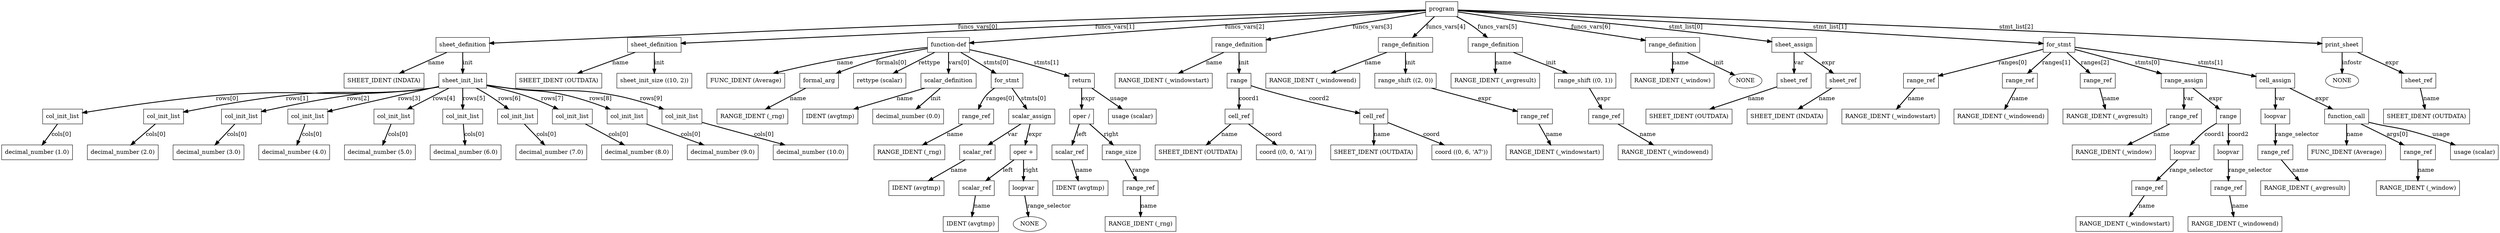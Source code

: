 digraph parsetree {
    ratio=fill
    node [shape="box"]
    edge [style=bold]
    ranksep=equally
    nodesep=0.5
    rankdir = TB
    clusterrank = local
N0 [label="program"]
N1 [label="sheet_definition"]
N2 [label="SHEET_IDENT (INDATA)"]
N1->N2 [label="name"]
N3 [label="sheet_init_list"]
N4 [label="col_init_list"]
N5 [label="decimal_number (1.0)"]
N4->N5 [label="cols[0]"]
N3->N4 [label="rows[0]"]
N6 [label="col_init_list"]
N7 [label="decimal_number (2.0)"]
N6->N7 [label="cols[0]"]
N3->N6 [label="rows[1]"]
N8 [label="col_init_list"]
N9 [label="decimal_number (3.0)"]
N8->N9 [label="cols[0]"]
N3->N8 [label="rows[2]"]
N10 [label="col_init_list"]
N11 [label="decimal_number (4.0)"]
N10->N11 [label="cols[0]"]
N3->N10 [label="rows[3]"]
N12 [label="col_init_list"]
N13 [label="decimal_number (5.0)"]
N12->N13 [label="cols[0]"]
N3->N12 [label="rows[4]"]
N14 [label="col_init_list"]
N15 [label="decimal_number (6.0)"]
N14->N15 [label="cols[0]"]
N3->N14 [label="rows[5]"]
N16 [label="col_init_list"]
N17 [label="decimal_number (7.0)"]
N16->N17 [label="cols[0]"]
N3->N16 [label="rows[6]"]
N18 [label="col_init_list"]
N19 [label="decimal_number (8.0)"]
N18->N19 [label="cols[0]"]
N3->N18 [label="rows[7]"]
N20 [label="col_init_list"]
N21 [label="decimal_number (9.0)"]
N20->N21 [label="cols[0]"]
N3->N20 [label="rows[8]"]
N22 [label="col_init_list"]
N23 [label="decimal_number (10.0)"]
N22->N23 [label="cols[0]"]
N3->N22 [label="rows[9]"]
N1->N3 [label="init"]
N0->N1 [label="funcs_vars[0]"]
N24 [label="sheet_definition"]
N25 [label="SHEET_IDENT (OUTDATA)"]
N24->N25 [label="name"]
N26 [label="sheet_init_size ((10, 2))"]
N24->N26 [label="init"]
N0->N24 [label="funcs_vars[1]"]
N27 [label="function-def"]
N28 [label="FUNC_IDENT (Average)"]
N27->N28 [label="name"]
N29 [label="formal_arg"]
N30 [label="RANGE_IDENT (_rng)"]
N29->N30 [label="name"]
N27->N29 [label="formals[0]"]
N31 [label="rettype (scalar)"]
N27->N31 [label="rettype"]
N32 [label="scalar_definition"]
N33 [label="IDENT (avgtmp)"]
N32->N33 [label="name"]
N34 [label="decimal_number (0.0)"]
N32->N34 [label="init"]
N27->N32 [label="vars[0]"]
N35 [label="for_stmt"]
N36 [label="range_ref"]
N37 [label="RANGE_IDENT (_rng)"]
N36->N37 [label="name"]
N35->N36 [label="ranges[0]"]
N38 [label="scalar_assign"]
N39 [label="scalar_ref"]
N40 [label="IDENT (avgtmp)"]
N39->N40 [label="name"]
N38->N39 [label="var"]
N41 [label="oper +"]
N42 [label="scalar_ref"]
N43 [label="IDENT (avgtmp)"]
N42->N43 [label="name"]
N41->N42 [label="left"]
N44 [label="loopvar"]
N45 [shape="ellipse", label="NONE"]
N44->N45 [label="range_selector"]
N41->N44 [label="right"]
N38->N41 [label="expr"]
N35->N38 [label="stmts[0]"]
N27->N35 [label="stmts[0]"]
N46 [label="return"]
N47 [label="oper /"]
N48 [label="scalar_ref"]
N49 [label="IDENT (avgtmp)"]
N48->N49 [label="name"]
N47->N48 [label="left"]
N50 [label="range_size"]
N51 [label="range_ref"]
N52 [label="RANGE_IDENT (_rng)"]
N51->N52 [label="name"]
N50->N51 [label="range"]
N47->N50 [label="right"]
N46->N47 [label="expr"]
N53 [label="usage (scalar)"]
N46->N53 [label="usage"]
N27->N46 [label="stmts[1]"]
N0->N27 [label="funcs_vars[2]"]
N54 [label="range_definition"]
N55 [label="RANGE_IDENT (_windowstart)"]
N54->N55 [label="name"]
N56 [label="range"]
N57 [label="cell_ref"]
N58 [label="SHEET_IDENT (OUTDATA)"]
N57->N58 [label="name"]
N59 [label="coord ((0, 0, 'A1'))"]
N57->N59 [label="coord"]
N56->N57 [label="coord1"]
N60 [label="cell_ref"]
N61 [label="SHEET_IDENT (OUTDATA)"]
N60->N61 [label="name"]
N62 [label="coord ((0, 6, 'A7'))"]
N60->N62 [label="coord"]
N56->N60 [label="coord2"]
N54->N56 [label="init"]
N0->N54 [label="funcs_vars[3]"]
N63 [label="range_definition"]
N64 [label="RANGE_IDENT (_windowend)"]
N63->N64 [label="name"]
N65 [label="range_shift ((2, 0))"]
N66 [label="range_ref"]
N67 [label="RANGE_IDENT (_windowstart)"]
N66->N67 [label="name"]
N65->N66 [label="expr"]
N63->N65 [label="init"]
N0->N63 [label="funcs_vars[4]"]
N68 [label="range_definition"]
N69 [label="RANGE_IDENT (_avgresult)"]
N68->N69 [label="name"]
N70 [label="range_shift ((0, 1))"]
N71 [label="range_ref"]
N72 [label="RANGE_IDENT (_windowend)"]
N71->N72 [label="name"]
N70->N71 [label="expr"]
N68->N70 [label="init"]
N0->N68 [label="funcs_vars[5]"]
N73 [label="range_definition"]
N74 [label="RANGE_IDENT (_window)"]
N73->N74 [label="name"]
N75 [shape="ellipse", label="NONE"]
N73->N75 [label="init"]
N0->N73 [label="funcs_vars[6]"]
N76 [label="sheet_assign"]
N77 [label="sheet_ref"]
N78 [label="SHEET_IDENT (OUTDATA)"]
N77->N78 [label="name"]
N76->N77 [label="var"]
N79 [label="sheet_ref"]
N80 [label="SHEET_IDENT (INDATA)"]
N79->N80 [label="name"]
N76->N79 [label="expr"]
N0->N76 [label="stmt_list[0]"]
N81 [label="for_stmt"]
N82 [label="range_ref"]
N83 [label="RANGE_IDENT (_windowstart)"]
N82->N83 [label="name"]
N81->N82 [label="ranges[0]"]
N84 [label="range_ref"]
N85 [label="RANGE_IDENT (_windowend)"]
N84->N85 [label="name"]
N81->N84 [label="ranges[1]"]
N86 [label="range_ref"]
N87 [label="RANGE_IDENT (_avgresult)"]
N86->N87 [label="name"]
N81->N86 [label="ranges[2]"]
N88 [label="range_assign"]
N89 [label="range_ref"]
N90 [label="RANGE_IDENT (_window)"]
N89->N90 [label="name"]
N88->N89 [label="var"]
N91 [label="range"]
N92 [label="loopvar"]
N93 [label="range_ref"]
N94 [label="RANGE_IDENT (_windowstart)"]
N93->N94 [label="name"]
N92->N93 [label="range_selector"]
N91->N92 [label="coord1"]
N95 [label="loopvar"]
N96 [label="range_ref"]
N97 [label="RANGE_IDENT (_windowend)"]
N96->N97 [label="name"]
N95->N96 [label="range_selector"]
N91->N95 [label="coord2"]
N88->N91 [label="expr"]
N81->N88 [label="stmts[0]"]
N98 [label="cell_assign"]
N99 [label="loopvar"]
N100 [label="range_ref"]
N101 [label="RANGE_IDENT (_avgresult)"]
N100->N101 [label="name"]
N99->N100 [label="range_selector"]
N98->N99 [label="var"]
N102 [label="function_call"]
N103 [label="FUNC_IDENT (Average)"]
N102->N103 [label="name"]
N104 [label="range_ref"]
N105 [label="RANGE_IDENT (_window)"]
N104->N105 [label="name"]
N102->N104 [label="args[0]"]
N106 [label="usage (scalar)"]
N102->N106 [label="usage"]
N98->N102 [label="expr"]
N81->N98 [label="stmts[1]"]
N0->N81 [label="stmt_list[1]"]
N107 [label="print_sheet"]
N108 [shape="ellipse", label="NONE"]
N107->N108 [label="infostr"]
N109 [label="sheet_ref"]
N110 [label="SHEET_IDENT (OUTDATA)"]
N109->N110 [label="name"]
N107->N109 [label="expr"]
N0->N107 [label="stmt_list[2]"]
}
